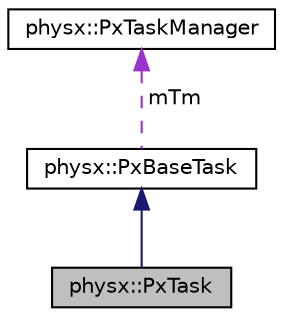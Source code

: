 digraph "physx::PxTask"
{
  edge [fontname="Helvetica",fontsize="10",labelfontname="Helvetica",labelfontsize="10"];
  node [fontname="Helvetica",fontsize="10",shape=record];
  Node3 [label="physx::PxTask",height=0.2,width=0.4,color="black", fillcolor="grey75", style="filled", fontcolor="black"];
  Node4 -> Node3 [dir="back",color="midnightblue",fontsize="10",style="solid",fontname="Helvetica"];
  Node4 [label="physx::PxBaseTask",height=0.2,width=0.4,color="black", fillcolor="white", style="filled",URL="$classphysx_1_1PxBaseTask.html",tooltip="Base class of all task types. "];
  Node5 -> Node4 [dir="back",color="darkorchid3",fontsize="10",style="dashed",label=" mTm" ,fontname="Helvetica"];
  Node5 [label="physx::PxTaskManager",height=0.2,width=0.4,color="black", fillcolor="white", style="filled",URL="$classphysx_1_1PxTaskManager.html",tooltip="The PxTaskManager interface. "];
}
